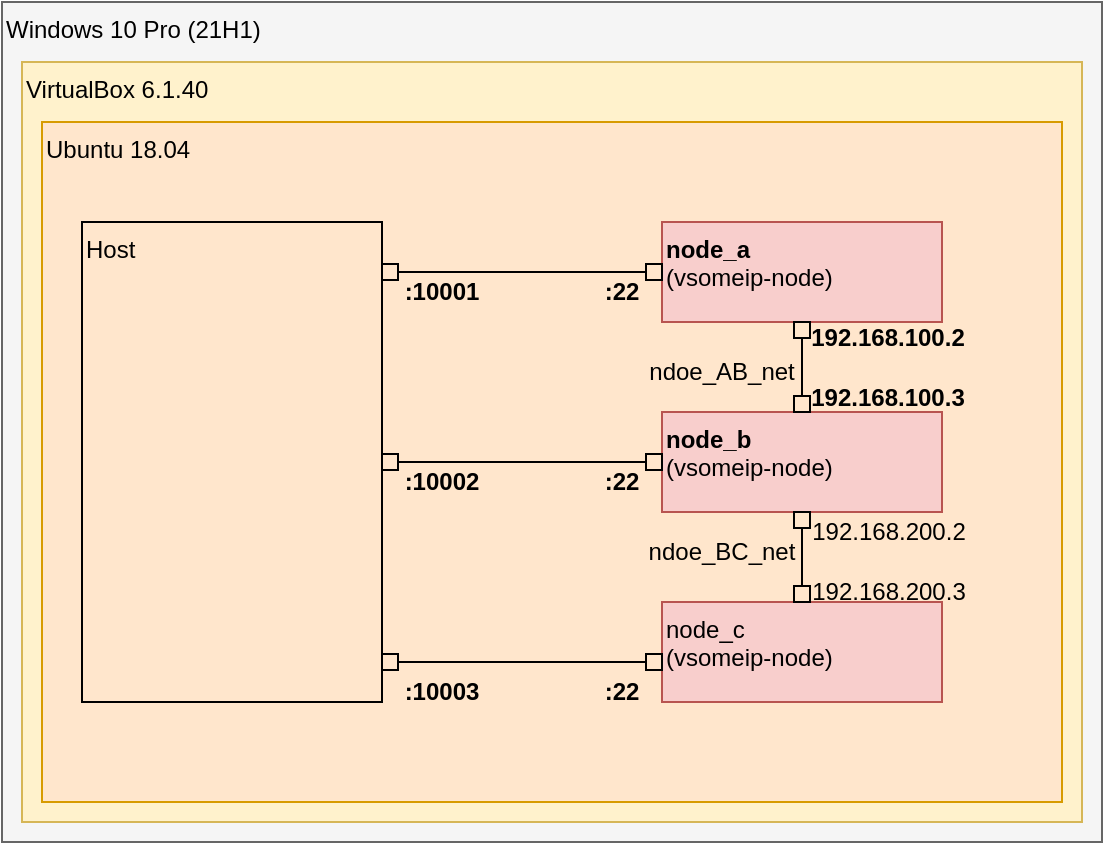 <mxfile version="20.8.20" type="device"><diagram name="ページ1" id="8hGESeRtd99Bh545V-Mv"><mxGraphModel dx="1434" dy="749" grid="1" gridSize="10" guides="1" tooltips="1" connect="1" arrows="1" fold="1" page="1" pageScale="1" pageWidth="969" pageHeight="577" math="0" shadow="0"><root><mxCell id="0"/><mxCell id="1" parent="0"/><mxCell id="j0RCaI_SIeBDzY1rCL18-2" value="&lt;font color=&quot;#000000&quot;&gt;Windows 10 Pro (21H1)&lt;/font&gt;" style="whiteSpace=wrap;html=1;imageAspect=1;verticalAlign=top;align=left;fillColor=#f5f5f5;fontColor=#333333;strokeColor=#666666;" vertex="1" parent="1"><mxGeometry x="360" y="50" width="550" height="420" as="geometry"/></mxCell><mxCell id="j0RCaI_SIeBDzY1rCL18-3" value="&lt;font color=&quot;#000000&quot;&gt;VirtualBox 6.1.40&lt;br&gt;&lt;/font&gt;" style="whiteSpace=wrap;html=1;fillColor=#fff2cc;strokeColor=#d6b656;imageAspect=1;verticalAlign=top;align=left;" vertex="1" parent="1"><mxGeometry x="370" y="80" width="530" height="380" as="geometry"/></mxCell><mxCell id="j0RCaI_SIeBDzY1rCL18-4" value="&lt;font color=&quot;#000000&quot;&gt;Ubuntu 18.04&lt;/font&gt;" style="whiteSpace=wrap;html=1;fillColor=#ffe6cc;strokeColor=#d79b00;imageAspect=1;verticalAlign=top;align=left;" vertex="1" parent="1"><mxGeometry x="380" y="110" width="510" height="340" as="geometry"/></mxCell><mxCell id="j0RCaI_SIeBDzY1rCL18-5" value="&lt;font color=&quot;#000000&quot;&gt;&lt;b&gt;node_b&lt;/b&gt;&lt;br&gt;(vsomeip-node)&lt;br&gt;&lt;/font&gt;" style="whiteSpace=wrap;html=1;fillColor=#f8cecc;strokeColor=#b85450;imageAspect=1;verticalAlign=top;align=left;" vertex="1" parent="1"><mxGeometry x="690" y="255" width="140" height="50" as="geometry"/></mxCell><mxCell id="j0RCaI_SIeBDzY1rCL18-6" value="&lt;font color=&quot;#000000&quot;&gt;&lt;b&gt;node_a&lt;/b&gt;&lt;br&gt;(vsomeip-node)&lt;br&gt;&lt;/font&gt;" style="whiteSpace=wrap;html=1;fillColor=#f8cecc;strokeColor=#b85450;imageAspect=1;verticalAlign=top;align=left;" vertex="1" parent="1"><mxGeometry x="690" y="160" width="140" height="50" as="geometry"/></mxCell><mxCell id="j0RCaI_SIeBDzY1rCL18-7" value="&lt;font color=&quot;#000000&quot;&gt;node_c&lt;br&gt;(vsomeip-node)&lt;br&gt;&lt;/font&gt;" style="whiteSpace=wrap;html=1;fillColor=#f8cecc;strokeColor=#b85450;imageAspect=1;verticalAlign=top;align=left;" vertex="1" parent="1"><mxGeometry x="690" y="350" width="140" height="50" as="geometry"/></mxCell><mxCell id="j0RCaI_SIeBDzY1rCL18-8" value="Host" style="whiteSpace=wrap;html=1;fillColor=none;gradientColor=default;strokeColor=#000000;imageAspect=1;verticalAlign=top;align=left;" vertex="1" parent="1"><mxGeometry x="400" y="160" width="150" height="240" as="geometry"/></mxCell><mxCell id="j0RCaI_SIeBDzY1rCL18-9" value="" style="endArrow=box;html=1;edgeStyle=elbowEdgeStyle;entryX=0;entryY=0.5;entryDx=0;entryDy=0;elbow=vertical;endFill=0;startArrow=box;startFill=0;" edge="1" parent="1" source="j0RCaI_SIeBDzY1rCL18-8" target="j0RCaI_SIeBDzY1rCL18-6"><mxGeometry width="50" height="50" relative="1" as="geometry"><mxPoint x="525" y="181" as="sourcePoint"/><mxPoint x="600" y="180" as="targetPoint"/></mxGeometry></mxCell><mxCell id="j0RCaI_SIeBDzY1rCL18-10" value="" style="endArrow=box;html=1;edgeStyle=elbowEdgeStyle;elbow=vertical;endFill=0;startArrow=box;startFill=0;" edge="1" parent="1" source="j0RCaI_SIeBDzY1rCL18-8"><mxGeometry width="50" height="50" relative="1" as="geometry"><mxPoint x="620.0" y="279.718" as="sourcePoint"/><mxPoint x="690" y="280" as="targetPoint"/></mxGeometry></mxCell><mxCell id="j0RCaI_SIeBDzY1rCL18-11" value="" style="endArrow=box;html=1;edgeStyle=elbowEdgeStyle;elbow=vertical;endFill=0;startArrow=box;startFill=0;" edge="1" parent="1" source="j0RCaI_SIeBDzY1rCL18-8"><mxGeometry width="50" height="50" relative="1" as="geometry"><mxPoint x="620.0" y="379.998" as="sourcePoint"/><mxPoint x="690" y="380" as="targetPoint"/></mxGeometry></mxCell><mxCell id="j0RCaI_SIeBDzY1rCL18-12" value="" style="endArrow=box;html=1;edgeStyle=elbowEdgeStyle;elbow=vertical;endFill=0;startArrow=box;startFill=0;exitX=0.5;exitY=1;exitDx=0;exitDy=0;entryX=0.5;entryY=0;entryDx=0;entryDy=0;" edge="1" parent="1" source="j0RCaI_SIeBDzY1rCL18-6" target="j0RCaI_SIeBDzY1rCL18-5"><mxGeometry width="50" height="50" relative="1" as="geometry"><mxPoint x="630.0" y="289.718" as="sourcePoint"/><mxPoint x="700" y="290" as="targetPoint"/></mxGeometry></mxCell><mxCell id="j0RCaI_SIeBDzY1rCL18-13" value="" style="endArrow=box;html=1;edgeStyle=elbowEdgeStyle;elbow=vertical;endFill=0;startArrow=box;startFill=0;entryX=0.5;entryY=0;entryDx=0;entryDy=0;exitX=0.5;exitY=1;exitDx=0;exitDy=0;" edge="1" parent="1" source="j0RCaI_SIeBDzY1rCL18-5" target="j0RCaI_SIeBDzY1rCL18-7"><mxGeometry width="50" height="50" relative="1" as="geometry"><mxPoint x="760" y="300" as="sourcePoint"/><mxPoint x="770" y="265" as="targetPoint"/></mxGeometry></mxCell><mxCell id="j0RCaI_SIeBDzY1rCL18-14" value="192.168.100.2" style="text;html=1;strokeColor=none;fillColor=none;align=center;verticalAlign=middle;whiteSpace=wrap;rounded=0;spacing=0;fontStyle=1" vertex="1" parent="1"><mxGeometry x="773" y="203" width="60" height="30" as="geometry"/></mxCell><mxCell id="j0RCaI_SIeBDzY1rCL18-15" value="192.168.100.3" style="text;html=1;strokeColor=none;fillColor=none;align=center;verticalAlign=middle;whiteSpace=wrap;rounded=0;spacing=0;fontStyle=1" vertex="1" parent="1"><mxGeometry x="773" y="233" width="60" height="30" as="geometry"/></mxCell><mxCell id="j0RCaI_SIeBDzY1rCL18-16" value="192.168.200.3" style="text;html=1;strokeColor=none;fillColor=none;align=center;verticalAlign=middle;whiteSpace=wrap;rounded=0;spacing=0;fontStyle=0" vertex="1" parent="1"><mxGeometry x="771.5" y="330" width="63" height="30" as="geometry"/></mxCell><mxCell id="j0RCaI_SIeBDzY1rCL18-17" value="192.168.200.2" style="text;html=1;strokeColor=none;fillColor=none;align=center;verticalAlign=middle;whiteSpace=wrap;rounded=0;spacing=0;fontStyle=0" vertex="1" parent="1"><mxGeometry x="771.5" y="300" width="63" height="30" as="geometry"/></mxCell><mxCell id="j0RCaI_SIeBDzY1rCL18-18" value="ndoe_AB_net" style="text;html=1;strokeColor=none;fillColor=none;align=center;verticalAlign=middle;whiteSpace=wrap;rounded=0;" vertex="1" parent="1"><mxGeometry x="690" y="220" width="60" height="30" as="geometry"/></mxCell><mxCell id="j0RCaI_SIeBDzY1rCL18-19" value="ndoe_BC_net" style="text;html=1;strokeColor=none;fillColor=none;align=center;verticalAlign=middle;whiteSpace=wrap;rounded=0;" vertex="1" parent="1"><mxGeometry x="690" y="310" width="60" height="30" as="geometry"/></mxCell><mxCell id="j0RCaI_SIeBDzY1rCL18-20" value=":10001" style="text;html=1;strokeColor=none;fillColor=none;align=center;verticalAlign=middle;whiteSpace=wrap;rounded=0;spacing=0;fontStyle=1" vertex="1" parent="1"><mxGeometry x="550" y="180" width="60" height="30" as="geometry"/></mxCell><mxCell id="j0RCaI_SIeBDzY1rCL18-21" value=":22" style="text;html=1;strokeColor=none;fillColor=none;align=center;verticalAlign=middle;whiteSpace=wrap;rounded=0;spacing=0;fontStyle=1" vertex="1" parent="1"><mxGeometry x="640" y="180" width="60" height="30" as="geometry"/></mxCell><mxCell id="j0RCaI_SIeBDzY1rCL18-22" value=":10002" style="text;html=1;strokeColor=none;fillColor=none;align=center;verticalAlign=middle;whiteSpace=wrap;rounded=0;spacing=0;fontStyle=1" vertex="1" parent="1"><mxGeometry x="550" y="275" width="60" height="30" as="geometry"/></mxCell><mxCell id="j0RCaI_SIeBDzY1rCL18-23" value=":10003" style="text;html=1;strokeColor=none;fillColor=none;align=center;verticalAlign=middle;whiteSpace=wrap;rounded=0;spacing=0;fontStyle=1" vertex="1" parent="1"><mxGeometry x="550" y="380" width="60" height="30" as="geometry"/></mxCell><mxCell id="j0RCaI_SIeBDzY1rCL18-24" value=":22" style="text;html=1;strokeColor=none;fillColor=none;align=center;verticalAlign=middle;whiteSpace=wrap;rounded=0;spacing=0;fontStyle=1" vertex="1" parent="1"><mxGeometry x="640" y="275" width="60" height="30" as="geometry"/></mxCell><mxCell id="j0RCaI_SIeBDzY1rCL18-25" value=":22" style="text;html=1;strokeColor=none;fillColor=none;align=center;verticalAlign=middle;whiteSpace=wrap;rounded=0;spacing=0;fontStyle=1" vertex="1" parent="1"><mxGeometry x="640" y="380" width="60" height="30" as="geometry"/></mxCell></root></mxGraphModel></diagram></mxfile>